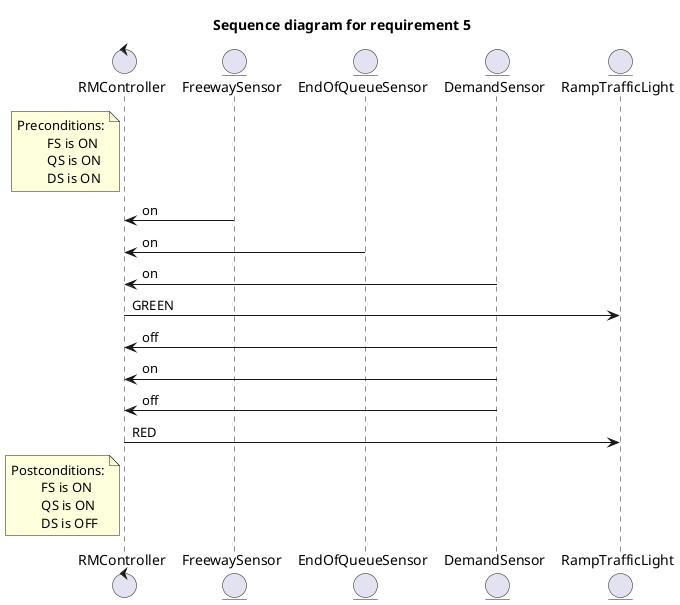 @startuml

'5) When the FS is ON and the QS is ON,
'if DS is turned ON, it indicates intense traffic over the ramp.
'In this scenario, two cars must cross the TL before it turns RED.
'Then, set TL to GREEN. After DS is OFF, ON and OFF (two cars),
'turn TL to RED.

title "Sequence diagram for requirement 5"

control RMController as RMC
entity FreewaySensor as FS
entity EndOfQueueSensor as QS
entity DemandSensor as DS
entity RampTrafficLight as RTL

'note over FS : Preconditions:\n\t Turned OFF
'note over QS : Preconditions:\n\t Turned ON
'note over DS : Preconditions:\n\t Turned ON

note left of RMC: Preconditions:\n\t FS is ON\n\t QS is ON\n\t DS is ON

FS -> RMC: on
QS -> RMC: on
DS -> RMC: on

RMC -> RTL: GREEN

DS -> RMC: off
DS -> RMC: on
DS -> RMC: off

RMC -> RTL: RED

note left of RMC: Postconditions:\n\t FS is ON\n\t QS is ON\n\t DS is OFF

@enduml